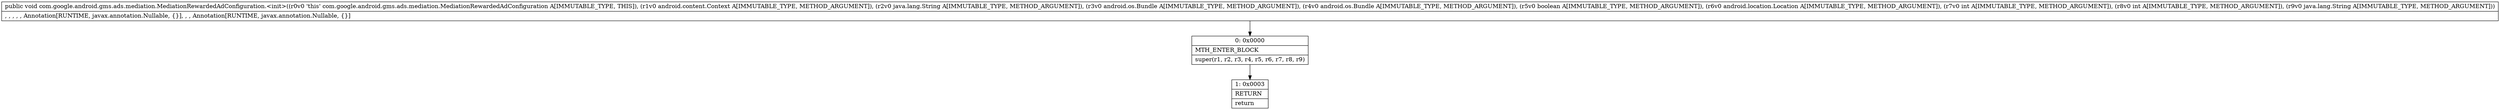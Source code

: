 digraph "CFG forcom.google.android.gms.ads.mediation.MediationRewardedAdConfiguration.\<init\>(Landroid\/content\/Context;Ljava\/lang\/String;Landroid\/os\/Bundle;Landroid\/os\/Bundle;ZLandroid\/location\/Location;IILjava\/lang\/String;)V" {
Node_0 [shape=record,label="{0\:\ 0x0000|MTH_ENTER_BLOCK\l|super(r1, r2, r3, r4, r5, r6, r7, r8, r9)\l}"];
Node_1 [shape=record,label="{1\:\ 0x0003|RETURN\l|return\l}"];
MethodNode[shape=record,label="{public void com.google.android.gms.ads.mediation.MediationRewardedAdConfiguration.\<init\>((r0v0 'this' com.google.android.gms.ads.mediation.MediationRewardedAdConfiguration A[IMMUTABLE_TYPE, THIS]), (r1v0 android.content.Context A[IMMUTABLE_TYPE, METHOD_ARGUMENT]), (r2v0 java.lang.String A[IMMUTABLE_TYPE, METHOD_ARGUMENT]), (r3v0 android.os.Bundle A[IMMUTABLE_TYPE, METHOD_ARGUMENT]), (r4v0 android.os.Bundle A[IMMUTABLE_TYPE, METHOD_ARGUMENT]), (r5v0 boolean A[IMMUTABLE_TYPE, METHOD_ARGUMENT]), (r6v0 android.location.Location A[IMMUTABLE_TYPE, METHOD_ARGUMENT]), (r7v0 int A[IMMUTABLE_TYPE, METHOD_ARGUMENT]), (r8v0 int A[IMMUTABLE_TYPE, METHOD_ARGUMENT]), (r9v0 java.lang.String A[IMMUTABLE_TYPE, METHOD_ARGUMENT]))  | , , , , , Annotation[RUNTIME, javax.annotation.Nullable, \{\}], , , Annotation[RUNTIME, javax.annotation.Nullable, \{\}]\l}"];
MethodNode -> Node_0;
Node_0 -> Node_1;
}

